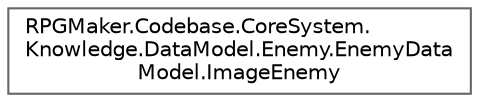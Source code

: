 digraph "クラス階層図"
{
 // LATEX_PDF_SIZE
  bgcolor="transparent";
  edge [fontname=Helvetica,fontsize=10,labelfontname=Helvetica,labelfontsize=10];
  node [fontname=Helvetica,fontsize=10,shape=box,height=0.2,width=0.4];
  rankdir="LR";
  Node0 [id="Node000000",label="RPGMaker.Codebase.CoreSystem.\lKnowledge.DataModel.Enemy.EnemyData\lModel.ImageEnemy",height=0.2,width=0.4,color="grey40", fillcolor="white", style="filled",URL="$df/db7/class_r_p_g_maker_1_1_codebase_1_1_core_system_1_1_knowledge_1_1_data_model_1_1_enemy_1_1_enemy_data_model_1_1_image_enemy.html",tooltip=" "];
}
